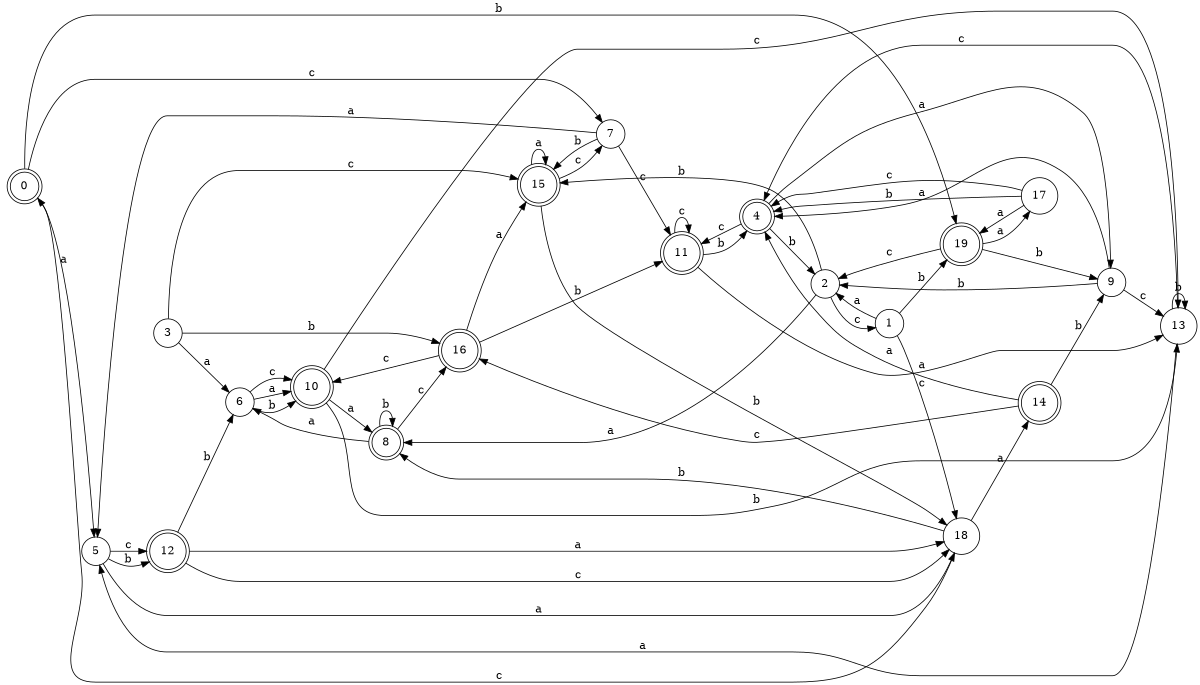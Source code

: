 digraph n16_10 {
__start0 [label="" shape="none"];

rankdir=LR;
size="8,5";

s0 [style="rounded,filled", color="black", fillcolor="white" shape="doublecircle", label="0"];
s1 [style="filled", color="black", fillcolor="white" shape="circle", label="1"];
s2 [style="filled", color="black", fillcolor="white" shape="circle", label="2"];
s3 [style="filled", color="black", fillcolor="white" shape="circle", label="3"];
s4 [style="rounded,filled", color="black", fillcolor="white" shape="doublecircle", label="4"];
s5 [style="filled", color="black", fillcolor="white" shape="circle", label="5"];
s6 [style="filled", color="black", fillcolor="white" shape="circle", label="6"];
s7 [style="filled", color="black", fillcolor="white" shape="circle", label="7"];
s8 [style="rounded,filled", color="black", fillcolor="white" shape="doublecircle", label="8"];
s9 [style="filled", color="black", fillcolor="white" shape="circle", label="9"];
s10 [style="rounded,filled", color="black", fillcolor="white" shape="doublecircle", label="10"];
s11 [style="rounded,filled", color="black", fillcolor="white" shape="doublecircle", label="11"];
s12 [style="rounded,filled", color="black", fillcolor="white" shape="doublecircle", label="12"];
s13 [style="filled", color="black", fillcolor="white" shape="circle", label="13"];
s14 [style="rounded,filled", color="black", fillcolor="white" shape="doublecircle", label="14"];
s15 [style="rounded,filled", color="black", fillcolor="white" shape="doublecircle", label="15"];
s16 [style="rounded,filled", color="black", fillcolor="white" shape="doublecircle", label="16"];
s17 [style="filled", color="black", fillcolor="white" shape="circle", label="17"];
s18 [style="filled", color="black", fillcolor="white" shape="circle", label="18"];
s19 [style="rounded,filled", color="black", fillcolor="white" shape="doublecircle", label="19"];
s0 -> s5 [label="a"];
s0 -> s19 [label="b"];
s0 -> s7 [label="c"];
s1 -> s2 [label="a"];
s1 -> s19 [label="b"];
s1 -> s18 [label="c"];
s2 -> s8 [label="a"];
s2 -> s15 [label="b"];
s2 -> s1 [label="c"];
s3 -> s6 [label="a"];
s3 -> s16 [label="b"];
s3 -> s15 [label="c"];
s4 -> s9 [label="a"];
s4 -> s2 [label="b"];
s4 -> s11 [label="c"];
s5 -> s18 [label="a"];
s5 -> s12 [label="b"];
s5 -> s12 [label="c"];
s6 -> s10 [label="a"];
s6 -> s10 [label="b"];
s6 -> s10 [label="c"];
s7 -> s5 [label="a"];
s7 -> s15 [label="b"];
s7 -> s11 [label="c"];
s8 -> s6 [label="a"];
s8 -> s8 [label="b"];
s8 -> s16 [label="c"];
s9 -> s4 [label="a"];
s9 -> s2 [label="b"];
s9 -> s13 [label="c"];
s10 -> s8 [label="a"];
s10 -> s13 [label="b"];
s10 -> s13 [label="c"];
s11 -> s13 [label="a"];
s11 -> s4 [label="b"];
s11 -> s11 [label="c"];
s12 -> s18 [label="a"];
s12 -> s6 [label="b"];
s12 -> s18 [label="c"];
s13 -> s5 [label="a"];
s13 -> s13 [label="b"];
s13 -> s4 [label="c"];
s14 -> s4 [label="a"];
s14 -> s9 [label="b"];
s14 -> s16 [label="c"];
s15 -> s15 [label="a"];
s15 -> s18 [label="b"];
s15 -> s7 [label="c"];
s16 -> s15 [label="a"];
s16 -> s11 [label="b"];
s16 -> s10 [label="c"];
s17 -> s19 [label="a"];
s17 -> s4 [label="b"];
s17 -> s4 [label="c"];
s18 -> s14 [label="a"];
s18 -> s8 [label="b"];
s18 -> s0 [label="c"];
s19 -> s17 [label="a"];
s19 -> s9 [label="b"];
s19 -> s2 [label="c"];

}